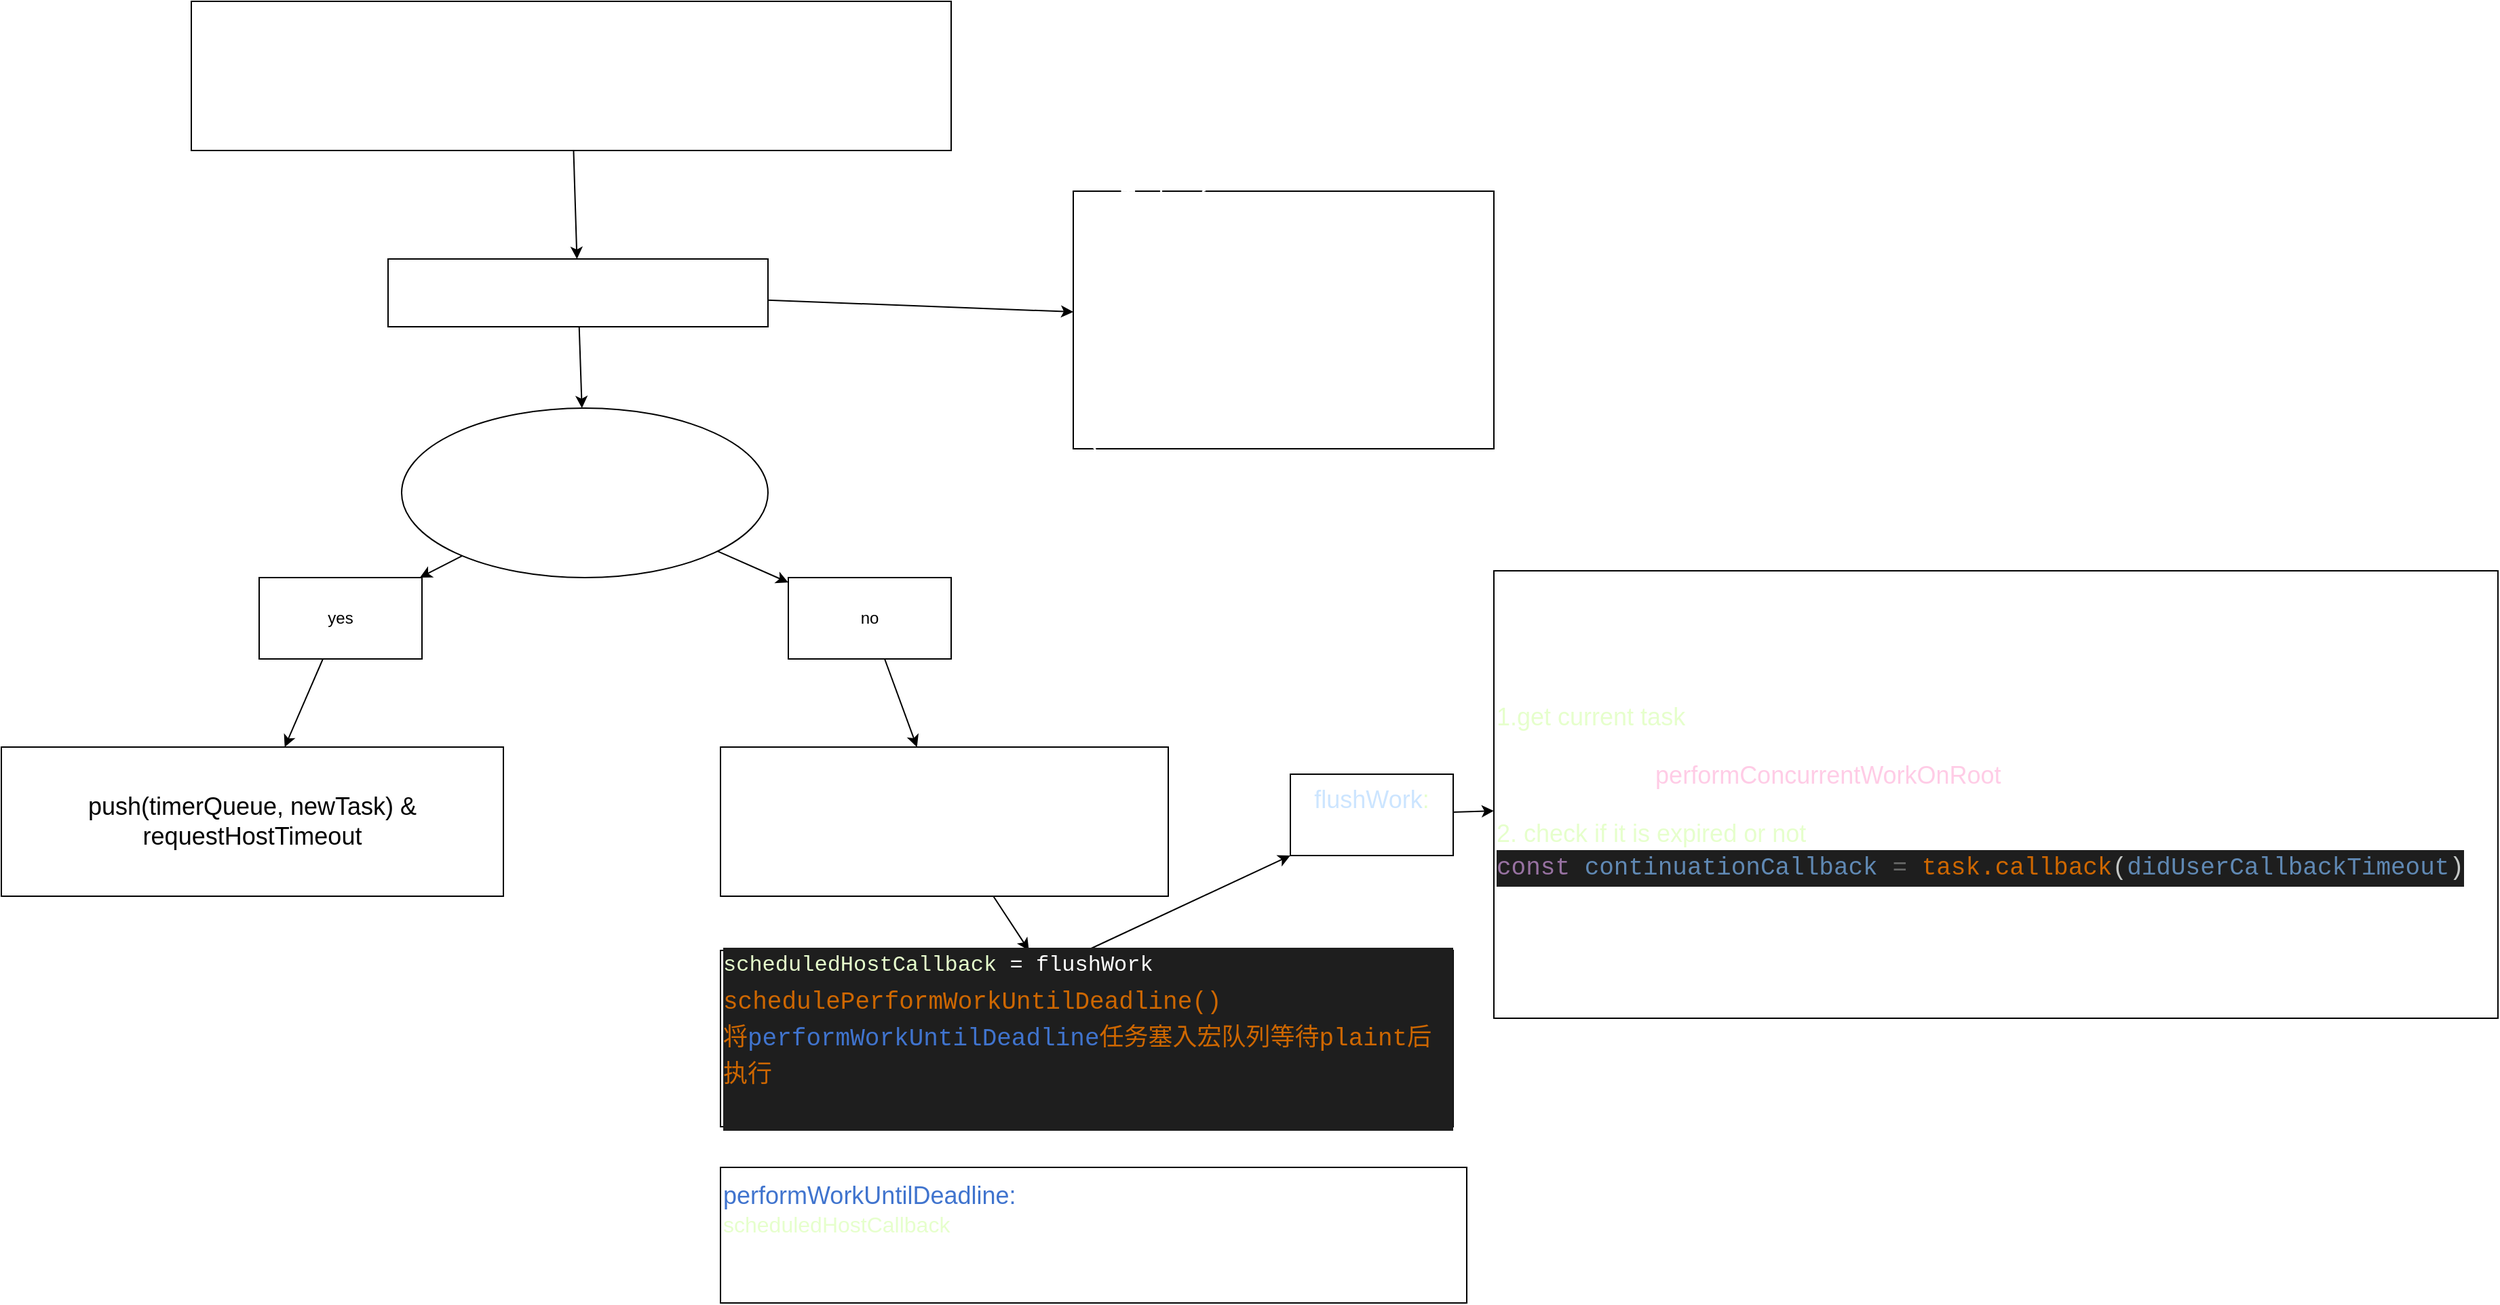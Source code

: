 <mxfile>
    <diagram id="ui_XpPdwJASniN_YZz2-" name="Page-1">
        <mxGraphModel dx="1802" dy="1103" grid="1" gridSize="10" guides="1" tooltips="1" connect="1" arrows="1" fold="1" page="1" pageScale="1" pageWidth="827" pageHeight="1169" math="0" shadow="0">
            <root>
                <mxCell id="0"/>
                <mxCell id="1" parent="0"/>
                <mxCell id="4" value="" style="edgeStyle=none;html=1;fontSize=18;fontColor=#fff;" parent="1" source="2" target="3" edge="1">
                    <mxGeometry relative="1" as="geometry"/>
                </mxCell>
                <mxCell id="2" value="&lt;p class=&quot;p1&quot; style=&quot;margin: 0px ; font-stretch: normal ; line-height: normal ; font-family: &amp;#34;helvetica neue&amp;#34; ; font-size: 18px&quot;&gt;&lt;font color=&quot;#ffffff&quot;&gt;unstable_scheduleCallback&lt;span class=&quot;s1&quot; style=&quot;font-stretch: normal ; line-height: normal ; font-family: &amp;#34;pingfang sc&amp;#34;&quot;&gt;[&lt;/span&gt;priorityLevel, &lt;b&gt;callback&lt;/b&gt;, options&lt;span class=&quot;s1&quot; style=&quot;font-stretch: normal ; line-height: normal ; font-family: &amp;#34;pingfang sc&amp;#34;&quot;&gt;]&lt;/span&gt;&lt;/font&gt;&lt;/p&gt;" style="rounded=0;whiteSpace=wrap;html=1;" parent="1" vertex="1">
                    <mxGeometry x="-670" y="30" width="560" height="110" as="geometry"/>
                </mxCell>
                <mxCell id="8" value="" style="edgeStyle=none;html=1;fontSize=18;fontColor=#fff;" parent="1" source="3" target="7" edge="1">
                    <mxGeometry relative="1" as="geometry"/>
                </mxCell>
                <mxCell id="26" value="" style="edgeStyle=none;html=1;fontSize=16;fontColor=#4074CE;" parent="1" source="3" target="25" edge="1">
                    <mxGeometry relative="1" as="geometry"/>
                </mxCell>
                <mxCell id="3" value="&lt;p class=&quot;p1&quot; style=&quot;margin: 0px ; font-stretch: normal ; line-height: normal ; font-family: &amp;#34;helvetica neue&amp;#34; ; font-size: 18px&quot;&gt;&lt;font color=&quot;#ffffff&quot; style=&quot;font-size: 18px&quot;&gt;构造task：&lt;/font&gt;&lt;/p&gt;&lt;p class=&quot;p2&quot; style=&quot;margin: 0px ; font-stretch: normal ; line-height: normal ; font-family: &amp;#34;helvetica neue&amp;#34; ; min-height: 14px ; font-size: 18px&quot;&gt;&lt;br&gt;&lt;/p&gt;" style="whiteSpace=wrap;html=1;rounded=0;align=left;" parent="1" vertex="1">
                    <mxGeometry x="-525" y="220" width="280" height="50" as="geometry"/>
                </mxCell>
                <mxCell id="10" value="" style="edgeStyle=none;html=1;fontSize=18;fontColor=#fff;" parent="1" source="7" target="9" edge="1">
                    <mxGeometry relative="1" as="geometry"/>
                </mxCell>
                <mxCell id="12" value="" style="edgeStyle=none;html=1;fontSize=18;fontColor=#fff;" parent="1" source="7" target="11" edge="1">
                    <mxGeometry relative="1" as="geometry"/>
                </mxCell>
                <mxCell id="7" value="&lt;p class=&quot;p1&quot; style=&quot;margin: 0px ; font-stretch: normal ; line-height: normal ; font-family: &amp;#34;helvetica neue&amp;#34;&quot;&gt;&lt;font style=&quot;font-size: 18px&quot; color=&quot;#ffffff&quot;&gt;startTime &amp;gt; currentTime&lt;/font&gt;&lt;/p&gt;" style="ellipse;whiteSpace=wrap;html=1;align=center;rounded=0;" parent="1" vertex="1">
                    <mxGeometry x="-515" y="330" width="270" height="125" as="geometry"/>
                </mxCell>
                <mxCell id="14" value="" style="edgeStyle=none;html=1;fontSize=18;fontColor=#fff;" parent="1" source="9" target="13" edge="1">
                    <mxGeometry relative="1" as="geometry"/>
                </mxCell>
                <mxCell id="9" value="yes" style="rounded=0;whiteSpace=wrap;html=1;" parent="1" vertex="1">
                    <mxGeometry x="-620" y="455" width="120" height="60" as="geometry"/>
                </mxCell>
                <mxCell id="16" value="" style="edgeStyle=none;html=1;fontSize=18;fontColor=#fff;" parent="1" source="11" target="15" edge="1">
                    <mxGeometry relative="1" as="geometry"/>
                </mxCell>
                <mxCell id="11" value="no&lt;br&gt;" style="whiteSpace=wrap;html=1;rounded=0;" parent="1" vertex="1">
                    <mxGeometry x="-230" y="455" width="120" height="60" as="geometry"/>
                </mxCell>
                <mxCell id="13" value="&lt;span&gt;&lt;font style=&quot;font-size: 18px&quot;&gt;push(timerQueue, newTask) &amp;amp; requestHostTimeout&lt;/font&gt;&lt;/span&gt;" style="rounded=0;whiteSpace=wrap;html=1;" parent="1" vertex="1">
                    <mxGeometry x="-810" y="580" width="370" height="110" as="geometry"/>
                </mxCell>
                <mxCell id="27" value="" style="edgeStyle=none;html=1;fontSize=16;fontColor=#4074CE;" parent="1" source="15" target="17" edge="1">
                    <mxGeometry relative="1" as="geometry"/>
                </mxCell>
                <mxCell id="15" value="&lt;p class=&quot;p1&quot; style=&quot;margin: 0px ; font-stretch: normal ; line-height: normal ; font-family: &amp;#34;helvetica neue&amp;#34;&quot;&gt;&lt;font color=&quot;#ffffff&quot; style=&quot;font-size: 18px&quot;&gt;push(taskQueue, newTask) &amp;amp; requestHostCallback(flushWork);&lt;/font&gt;&lt;/p&gt;" style="rounded=0;whiteSpace=wrap;html=1;" parent="1" vertex="1">
                    <mxGeometry x="-280" y="580" width="330" height="110" as="geometry"/>
                </mxCell>
                <mxCell id="31" style="edgeStyle=none;html=1;exitX=0.5;exitY=0;exitDx=0;exitDy=0;entryX=0;entryY=1;entryDx=0;entryDy=0;fontSize=18;fontColor=#FFFFFF;" parent="1" source="17" target="29" edge="1">
                    <mxGeometry relative="1" as="geometry"/>
                </mxCell>
                <mxCell id="17" value="&lt;div style=&quot;background-color: rgb(30 , 30 , 30) ; line-height: 27px&quot;&gt;&lt;font face=&quot;fira code, menlo, monaco, courier new, monospace&quot; style=&quot;font-size: 16px&quot; color=&quot;#e6ffcc&quot;&gt;scheduledHostCallback&lt;/font&gt;&lt;font face=&quot;fira code, menlo, monaco, courier new, monospace&quot; color=&quot;#ffffff&quot; style=&quot;font-size: 16px&quot;&gt; = flushWork&lt;/font&gt;&lt;br&gt;&lt;div style=&quot;color: rgb(197 , 200 , 198) ; font-family: &amp;#34;fira code&amp;#34; , &amp;#34;menlo&amp;#34; , &amp;#34;monaco&amp;#34; , &amp;#34;courier new&amp;#34; , monospace ; font-size: 18px ; line-height: 27px&quot;&gt;&lt;span style=&quot;color: #ce6700&quot;&gt;schedulePerformWorkUntilDeadline()&lt;/span&gt;&lt;/div&gt;&lt;div style=&quot;font-family: &amp;#34;fira code&amp;#34; , &amp;#34;menlo&amp;#34; , &amp;#34;monaco&amp;#34; , &amp;#34;courier new&amp;#34; , monospace ; font-size: 18px ; line-height: 27px&quot;&gt;&lt;span style=&quot;color: rgb(206 , 103 , 0)&quot;&gt;将&lt;/span&gt;&lt;span style=&quot;font-family: &amp;#34;fira code&amp;#34; , &amp;#34;menlo&amp;#34; , &amp;#34;monaco&amp;#34; , &amp;#34;courier new&amp;#34; , monospace&quot;&gt;&lt;font color=&quot;#4074ce&quot;&gt;performWorkUntilDeadline&lt;/font&gt;&lt;/span&gt;&lt;span style=&quot;color: rgb(206 , 103 , 0)&quot;&gt;任务&lt;/span&gt;&lt;span style=&quot;color: rgb(206 , 103 , 0)&quot;&gt;塞入宏队列等待plaint后执行&lt;/span&gt;&lt;/div&gt;&lt;div style=&quot;color: rgb(197 , 200 , 198) ; font-family: &amp;#34;fira code&amp;#34; , &amp;#34;menlo&amp;#34; , &amp;#34;monaco&amp;#34; , &amp;#34;courier new&amp;#34; , monospace ; font-size: 18px ; line-height: 27px&quot;&gt;&lt;span style=&quot;color: rgb(206 , 103 , 0)&quot;&gt;&amp;nbsp;&lt;/span&gt;&lt;/div&gt;&lt;/div&gt;" style="whiteSpace=wrap;html=1;rounded=0;align=left;" parent="1" vertex="1">
                    <mxGeometry x="-280" y="730" width="540" height="130" as="geometry"/>
                </mxCell>
                <mxCell id="25" value="&lt;p class=&quot;p1&quot; style=&quot;margin: 0px ; font-stretch: normal ; line-height: normal ; font-family: &amp;#34;helvetica neue&amp;#34; ; font-size: 18px&quot;&gt;&lt;font color=&quot;#ffffff&quot;&gt;newTask = {&lt;/font&gt;&lt;/p&gt;&lt;p class=&quot;p1&quot; style=&quot;margin: 0px ; font-stretch: normal ; line-height: normal ; font-family: &amp;#34;helvetica neue&amp;#34; ; font-size: 18px&quot;&gt;&lt;font color=&quot;#ffffff&quot;&gt;&lt;span class=&quot;Apple-converted-space&quot;&gt;&amp;nbsp; &amp;nbsp;&amp;nbsp;&lt;/span&gt;id: taskIdCounter++,&lt;/font&gt;&lt;/p&gt;&lt;p class=&quot;p1&quot; style=&quot;margin: 0px ; font-stretch: normal ; line-height: normal ; font-family: &amp;#34;helvetica neue&amp;#34; ; font-size: 18px&quot;&gt;&lt;font color=&quot;#ffffff&quot;&gt;&lt;span class=&quot;Apple-converted-space&quot;&gt;&amp;nbsp; &amp;nbsp;&amp;nbsp;&lt;/span&gt;&lt;b&gt;callback&lt;/b&gt;,&lt;/font&gt;&lt;/p&gt;&lt;p class=&quot;p1&quot; style=&quot;margin: 0px ; font-stretch: normal ; line-height: normal ; font-family: &amp;#34;helvetica neue&amp;#34; ; font-size: 18px&quot;&gt;&lt;font color=&quot;#ffffff&quot;&gt;&lt;span class=&quot;Apple-converted-space&quot;&gt;&amp;nbsp; &amp;nbsp;&amp;nbsp;&lt;/span&gt;priorityLevel,&lt;/font&gt;&lt;/p&gt;&lt;p class=&quot;p1&quot; style=&quot;margin: 0px ; font-stretch: normal ; line-height: normal ; font-family: &amp;#34;helvetica neue&amp;#34; ; font-size: 18px&quot;&gt;&lt;font color=&quot;#ffffff&quot;&gt;&lt;span class=&quot;Apple-converted-space&quot;&gt;&amp;nbsp; &amp;nbsp;&amp;nbsp;&lt;/span&gt;startTime,&lt;/font&gt;&lt;/p&gt;&lt;p class=&quot;p1&quot; style=&quot;margin: 0px ; font-stretch: normal ; line-height: normal ; font-family: &amp;#34;helvetica neue&amp;#34; ; font-size: 18px&quot;&gt;&lt;font color=&quot;#ffffff&quot;&gt;&lt;span class=&quot;Apple-converted-space&quot;&gt;&amp;nbsp; &amp;nbsp;&amp;nbsp;&lt;/span&gt;expirationTime,&lt;/font&gt;&lt;/p&gt;&lt;p class=&quot;p1&quot; style=&quot;margin: 0px ; font-stretch: normal ; line-height: normal ; font-family: &amp;#34;helvetica neue&amp;#34; ; font-size: 18px&quot;&gt;&lt;font color=&quot;#ffffff&quot;&gt;&lt;span class=&quot;Apple-converted-space&quot;&gt;&amp;nbsp; &amp;nbsp;&amp;nbsp;&lt;/span&gt;sortIndex: -1,&lt;/font&gt;&lt;/p&gt;&lt;p class=&quot;p1&quot; style=&quot;margin: 0px ; font-stretch: normal ; line-height: normal ; font-family: &amp;#34;helvetica neue&amp;#34; ; font-size: 18px&quot;&gt;&lt;font color=&quot;#ffffff&quot;&gt;&lt;span class=&quot;Apple-converted-space&quot;&gt;&amp;nbsp;&amp;nbsp;&lt;/span&gt;}&lt;/font&gt;&lt;/p&gt;" style="whiteSpace=wrap;html=1;align=left;rounded=0;" parent="1" vertex="1">
                    <mxGeometry x="-20" y="170" width="310" height="190" as="geometry"/>
                </mxCell>
                <mxCell id="28" value="&lt;font style=&quot;font-size: 18px&quot;&gt;performWorkUntilDeadline:&lt;br&gt;&lt;/font&gt;&lt;font color=&quot;#e6ffcc&quot;&gt;scheduledHostCallback&lt;/font&gt;&lt;font color=&quot;#ffffff&quot;&gt; !== null&lt;br&gt;hasMoreWork = scheduledHostCallback(hasTimeRemaining, currentTime)&lt;br&gt;if(hasMoreWork) schedulePerformWorkUntilDeadline();&lt;br&gt;&lt;/font&gt;" style="whiteSpace=wrap;html=1;fontSize=16;fontColor=#4074CE;align=left;" parent="1" vertex="1">
                    <mxGeometry x="-280" y="890" width="550" height="100" as="geometry"/>
                </mxCell>
                <mxCell id="33" value="" style="edgeStyle=none;html=1;fontSize=18;fontColor=#FFFFFF;" parent="1" source="29" target="32" edge="1">
                    <mxGeometry relative="1" as="geometry"/>
                </mxCell>
                <mxCell id="29" value="&lt;font color=&quot;#cce5ff&quot;&gt;flushWork&lt;/font&gt;:&lt;br&gt;&lt;font color=&quot;#ffffff&quot;&gt;workLoop&lt;/font&gt;" style="whiteSpace=wrap;html=1;fontSize=18;fontColor=#E6FFCC;" parent="1" vertex="1">
                    <mxGeometry x="140" y="600" width="120" height="60" as="geometry"/>
                </mxCell>
                <mxCell id="32" value="&lt;div&gt;1.get current task&lt;/div&gt;&lt;font color=&quot;#ffffff&quot;&gt;&lt;br&gt;&lt;/font&gt;&lt;span style=&quot;color: rgb(255 , 255 , 255)&quot;&gt;current task is&amp;nbsp;&lt;/span&gt;&lt;font color=&quot;#ffcce6&quot;&gt;performConcurrentWorkOnRoot&lt;/font&gt;&lt;div&gt;&lt;font color=&quot;#ffffff&quot;&gt;&amp;nbsp;&lt;/font&gt;&lt;br&gt;2. check if it is expired or not&lt;br&gt;&lt;div style=&quot;color: rgb(197 , 200 , 198) ; background-color: rgb(30 , 30 , 30) ; font-family: &amp;#34;fira code&amp;#34; , &amp;#34;menlo&amp;#34; , &amp;#34;monaco&amp;#34; , &amp;#34;courier new&amp;#34; , monospace ; line-height: 27px&quot;&gt;&lt;span style=&quot;font-family: &amp;#34;fira code&amp;#34; , &amp;#34;menlo&amp;#34; , &amp;#34;monaco&amp;#34; , &amp;#34;courier new&amp;#34; , monospace ; color: rgb(152 , 114 , 162)&quot;&gt;const&lt;/span&gt;&lt;span style=&quot;font-family: &amp;#34;fira code&amp;#34; , &amp;#34;menlo&amp;#34; , &amp;#34;monaco&amp;#34; , &amp;#34;courier new&amp;#34; , monospace&quot;&gt; &lt;/span&gt;&lt;span style=&quot;font-family: &amp;#34;fira code&amp;#34; , &amp;#34;menlo&amp;#34; , &amp;#34;monaco&amp;#34; , &amp;#34;courier new&amp;#34; , monospace ; color: rgb(96 , 137 , 180)&quot;&gt;continuationCallback&lt;/span&gt;&lt;span style=&quot;font-family: &amp;#34;fira code&amp;#34; , &amp;#34;menlo&amp;#34; , &amp;#34;monaco&amp;#34; , &amp;#34;courier new&amp;#34; , monospace&quot;&gt; &lt;/span&gt;&lt;span style=&quot;font-family: &amp;#34;fira code&amp;#34; , &amp;#34;menlo&amp;#34; , &amp;#34;monaco&amp;#34; , &amp;#34;courier new&amp;#34; , monospace ; color: rgb(103 , 104 , 103)&quot;&gt;=&lt;/span&gt;&lt;span style=&quot;font-family: &amp;#34;fira code&amp;#34; , &amp;#34;menlo&amp;#34; , &amp;#34;monaco&amp;#34; , &amp;#34;courier new&amp;#34; , monospace&quot;&gt; &lt;/span&gt;&lt;span style=&quot;color: #ce6700&quot;&gt;task.callback&lt;/span&gt;(&lt;span style=&quot;color: #6089b4&quot;&gt;didUserCallbackTimeout&lt;/span&gt;)&lt;/div&gt;&lt;/div&gt;" style="whiteSpace=wrap;html=1;fontSize=18;fontColor=#E6FFCC;align=left;" parent="1" vertex="1">
                    <mxGeometry x="290" y="450" width="740" height="330" as="geometry"/>
                </mxCell>
            </root>
        </mxGraphModel>
    </diagram>
</mxfile>